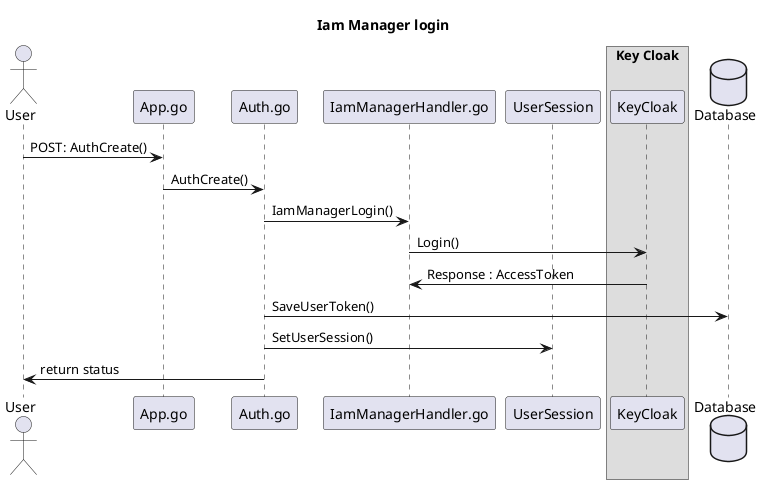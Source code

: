 @startuml

title "Iam Manager login"

actor User as EndUser

participant "App.go" as App
participant "Auth.go" as Auth
participant "IamManagerHandler.go" as IamHandler
participant "UserSession" as Session

box "Key Cloak"
participant KeyCloak as KC
end box

database Database as DB

EndUser -> App : POST: AuthCreate()
App -> Auth : AuthCreate()
Auth -> IamHandler : IamManagerLogin()
IamHandler -> KC : Login()
IamHandler <- KC : Response : AccessToken
Auth -> DB : SaveUserToken()
Auth -> Session : SetUserSession()
EndUser <- Auth : return status

@enduml
